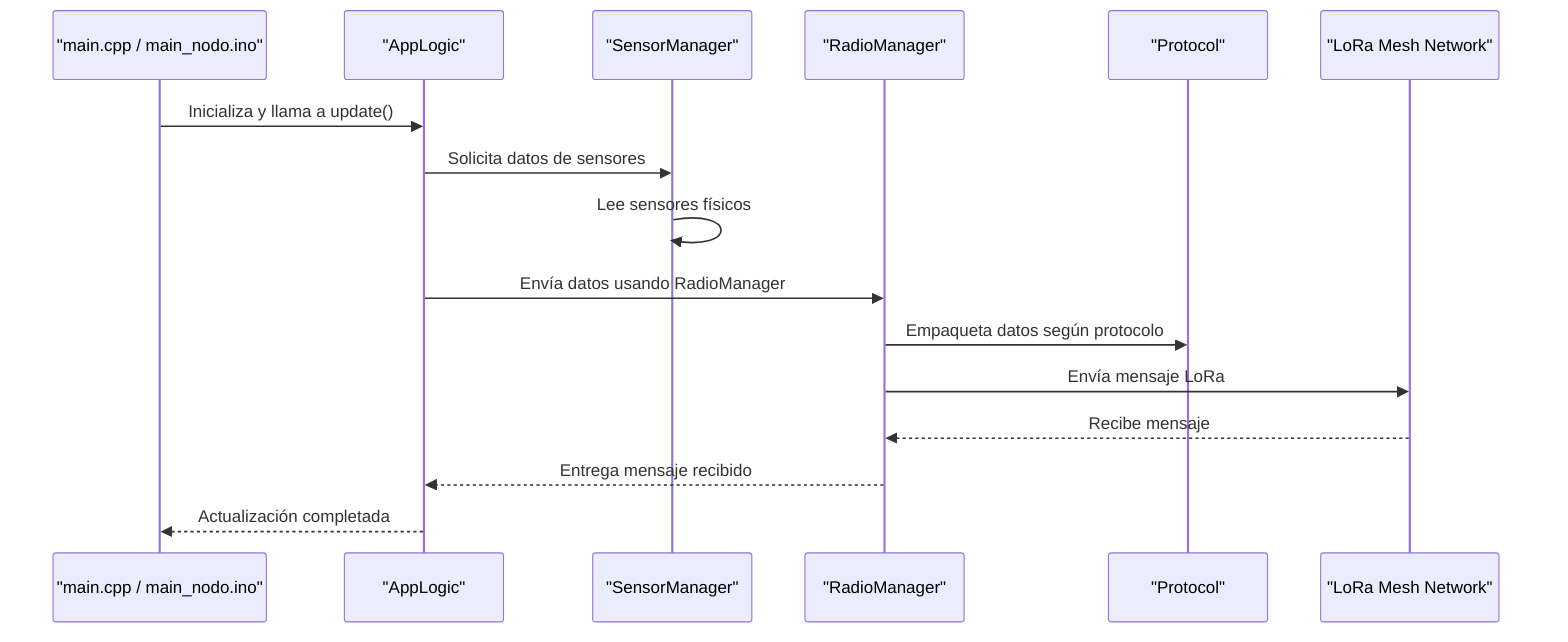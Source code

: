 sequenceDiagram
    participant Main as "main.cpp / main_nodo.ino"
    participant App as "AppLogic"
    participant Sensor as "SensorManager"
    participant Radio as "RadioManager"
    participant Proto as "Protocol"
    participant LoRa as "LoRa Mesh Network"
    Main->>App: Inicializa y llama a update()
    App->>Sensor: Solicita datos de sensores
    Sensor->>Sensor: Lee sensores físicos
    App->>Radio: Envía datos usando RadioManager
    Radio->>Proto: Empaqueta datos según protocolo
    Radio->>LoRa: Envía mensaje LoRa
    LoRa-->>Radio: Recibe mensaje
    Radio-->>App: Entrega mensaje recibido
    App-->>Main: Actualización completada